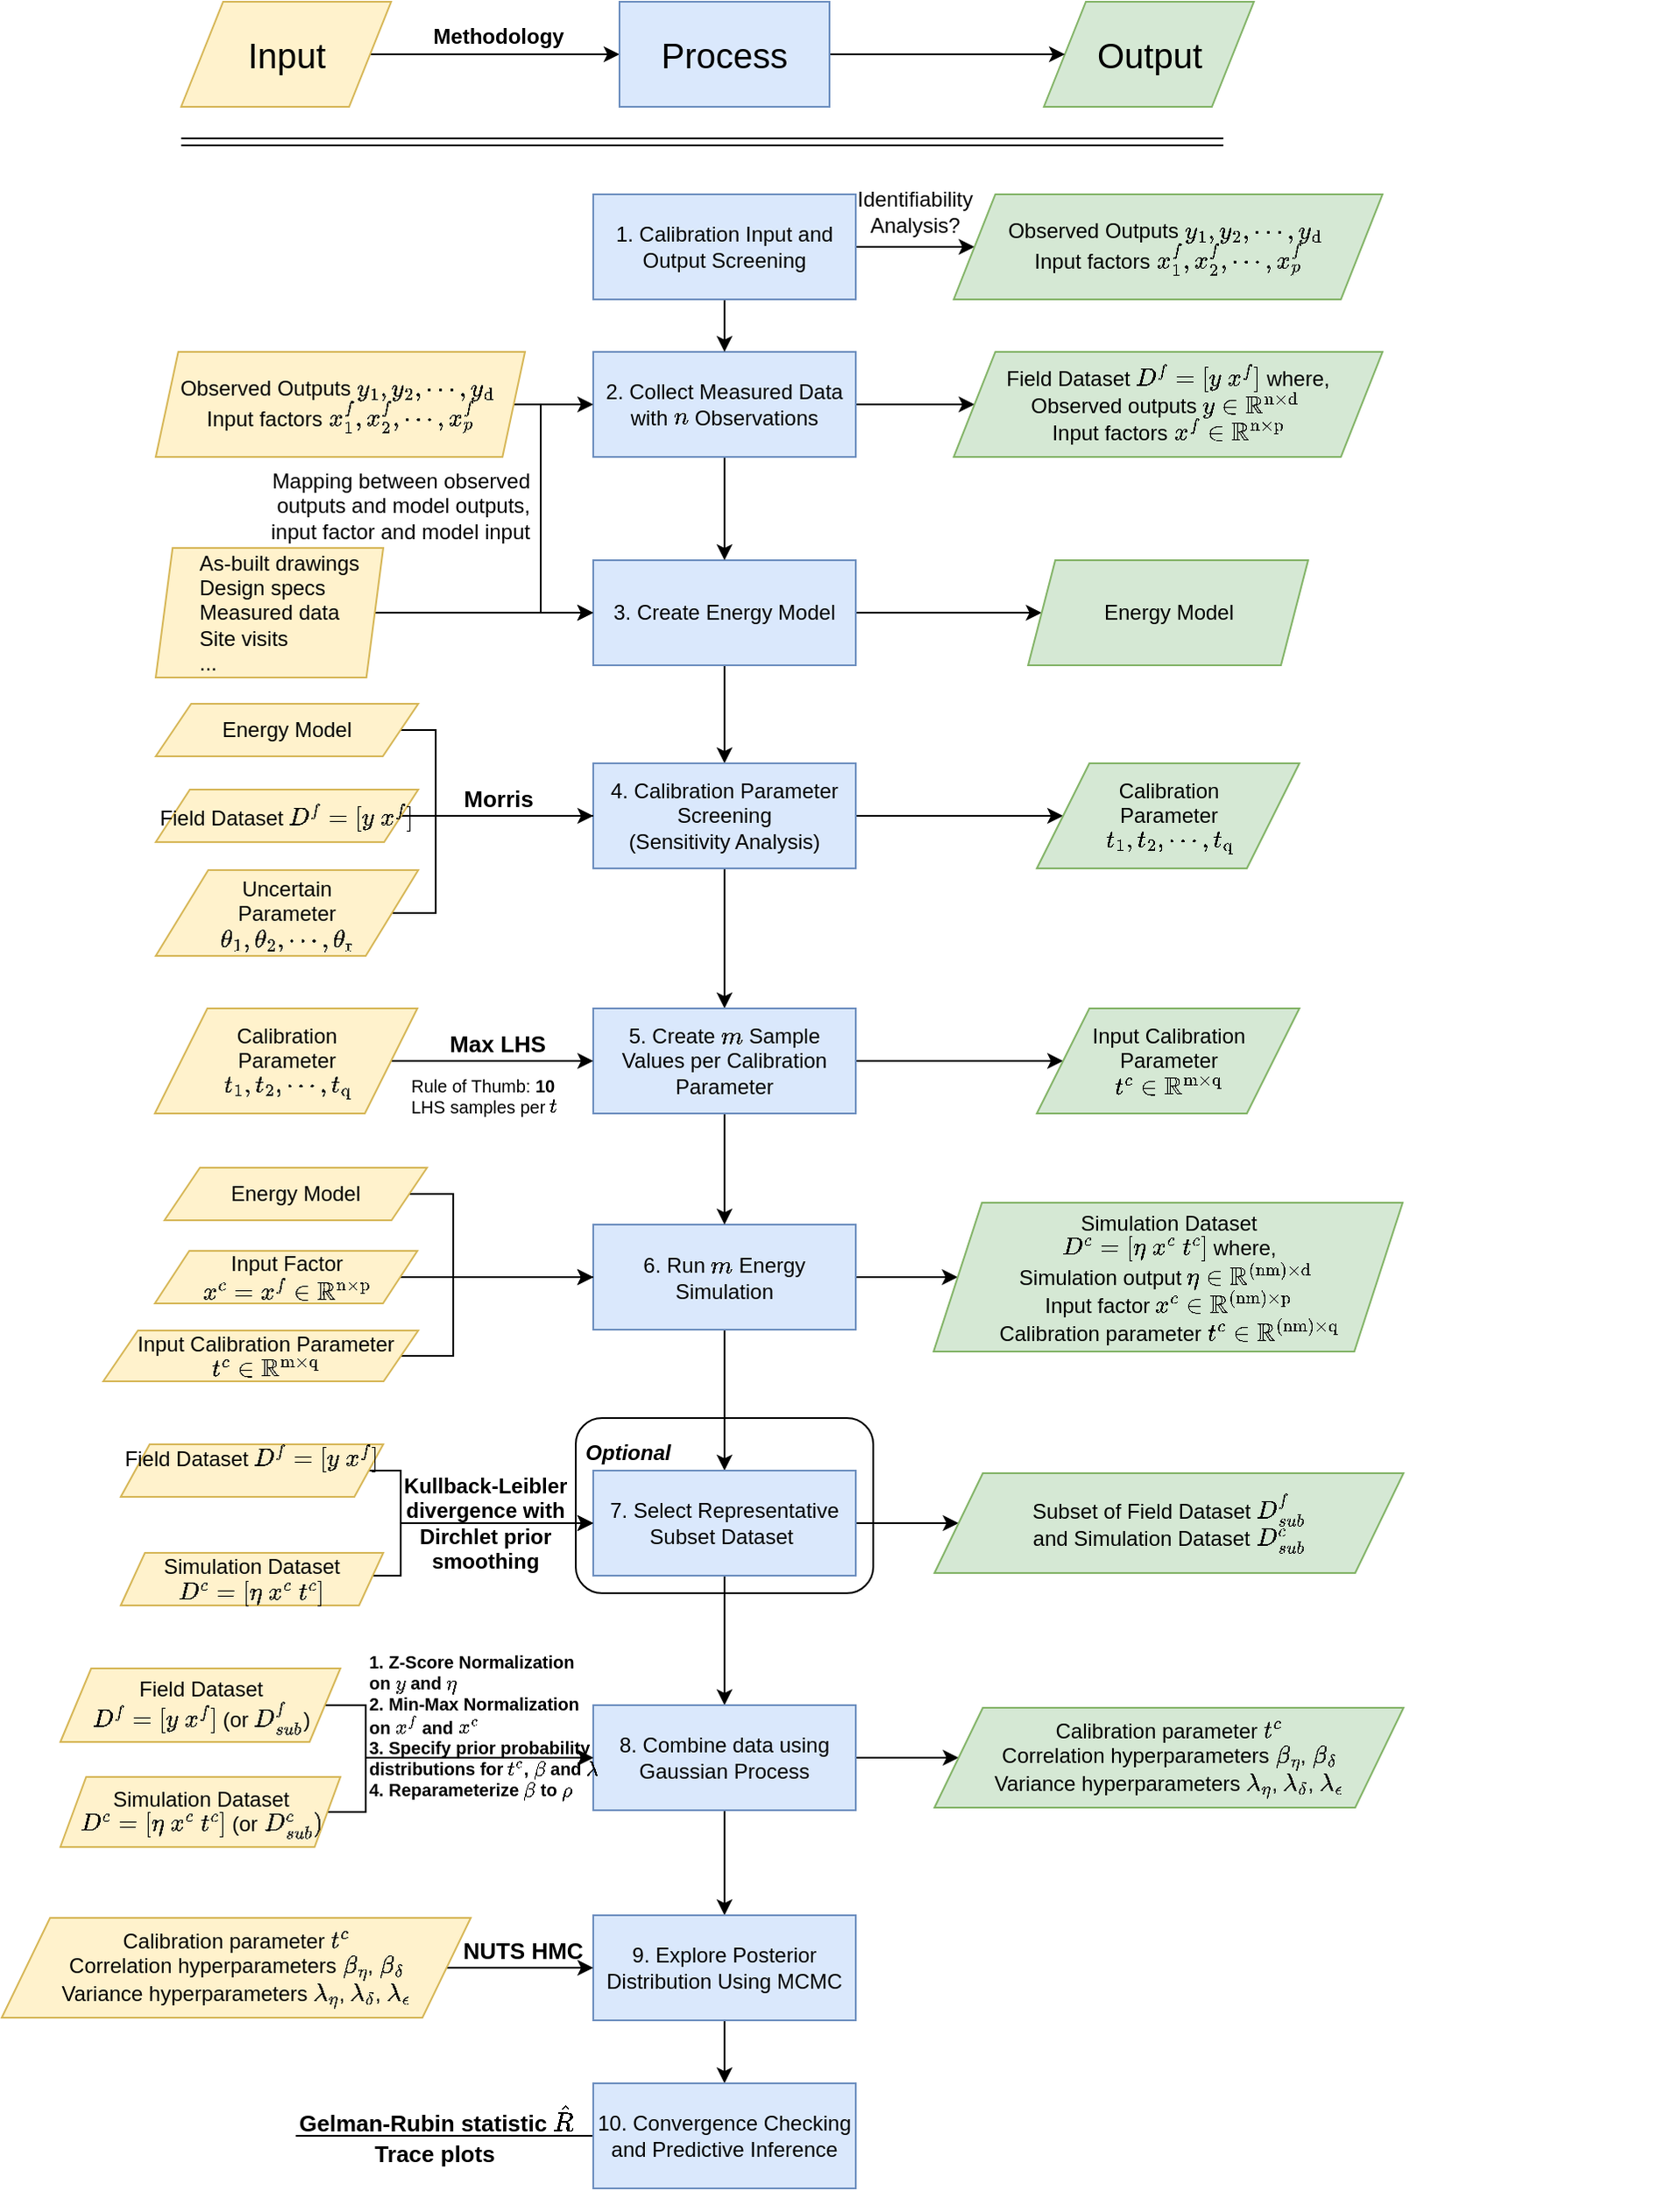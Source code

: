 <mxfile version="11.1.4" type="dropbox"><diagram name="Page-1" id="bd83a815-5ea8-2e97-e5ec-87c9f400f2fa"><mxGraphModel dx="2938.5" dy="663" grid="1" gridSize="10" guides="1" tooltips="1" connect="1" arrows="1" fold="1" page="1" pageScale="1.5" pageWidth="1169" pageHeight="826" background="#ffffff" math="1" shadow="0"><root><mxCell id="0" style=";html=1;"/><mxCell id="1" style=";html=1;" parent="0"/><mxCell id="MBbW9QlT6Oi68PNcdEK5-31" value="" style="rounded=1;whiteSpace=wrap;html=1;fillColor=none;" parent="1" vertex="1"><mxGeometry x="-880" y="839" width="170" height="100" as="geometry"/></mxCell><mxCell id="MBbW9QlT6Oi68PNcdEK5-4" value="" style="edgeStyle=orthogonalEdgeStyle;rounded=0;orthogonalLoop=1;jettySize=auto;html=1;entryX=0.5;entryY=0;entryDx=0;entryDy=0;" parent="1" source="MBbW9QlT6Oi68PNcdEK5-2" target="MBbW9QlT6Oi68PNcdEK5-6" edge="1"><mxGeometry relative="1" as="geometry"><mxPoint x="-810" y="489" as="targetPoint"/></mxGeometry></mxCell><mxCell id="MBbW9QlT6Oi68PNcdEK5-17" style="edgeStyle=orthogonalEdgeStyle;rounded=0;orthogonalLoop=1;jettySize=auto;html=1;entryX=0;entryY=0.5;entryDx=0;entryDy=0;" parent="1" source="MBbW9QlT6Oi68PNcdEK5-2" target="gcOtD-vbaU4lm6NOTC8e-5" edge="1"><mxGeometry relative="1" as="geometry"><mxPoint x="-613" y="379" as="targetPoint"/></mxGeometry></mxCell><mxCell id="MBbW9QlT6Oi68PNcdEK5-2" value="3. Create Energy Model" style="rounded=0;whiteSpace=wrap;html=1;fillColor=#dae8fc;strokeColor=#6c8ebf;" parent="1" vertex="1"><mxGeometry x="-870" y="349" width="150" height="60" as="geometry"/></mxCell><mxCell id="MBbW9QlT6Oi68PNcdEK5-19" style="edgeStyle=orthogonalEdgeStyle;rounded=0;orthogonalLoop=1;jettySize=auto;html=1;entryX=0;entryY=0.5;entryDx=0;entryDy=0;" parent="1" source="MBbW9QlT6Oi68PNcdEK5-6" target="MBbW9QlT6Oi68PNcdEK5-18" edge="1"><mxGeometry relative="1" as="geometry"/></mxCell><mxCell id="MBbW9QlT6Oi68PNcdEK5-21" style="edgeStyle=orthogonalEdgeStyle;rounded=0;orthogonalLoop=1;jettySize=auto;html=1;entryX=0.5;entryY=0;entryDx=0;entryDy=0;" parent="1" source="MBbW9QlT6Oi68PNcdEK5-6" target="gcOtD-vbaU4lm6NOTC8e-19" edge="1"><mxGeometry relative="1" as="geometry"><mxPoint x="-795" y="585" as="targetPoint"/></mxGeometry></mxCell><mxCell id="MBbW9QlT6Oi68PNcdEK5-6" value="4. Calibration Parameter Screening&lt;br&gt;(Sensitivity Analysis)" style="rounded=0;whiteSpace=wrap;html=1;fontFamily=Helvetica;fontSize=12;align=center;strokeColor=#6c8ebf;fillColor=#dae8fc;" parent="1" vertex="1"><mxGeometry x="-870" y="465" width="150" height="60" as="geometry"/></mxCell><mxCell id="MBbW9QlT6Oi68PNcdEK5-16" style="edgeStyle=orthogonalEdgeStyle;rounded=0;orthogonalLoop=1;jettySize=auto;html=1;entryX=0;entryY=0.5;entryDx=0;entryDy=0;" parent="1" source="MBbW9QlT6Oi68PNcdEK5-13" target="MBbW9QlT6Oi68PNcdEK5-6" edge="1"><mxGeometry relative="1" as="geometry"><Array as="points"><mxPoint x="-960" y="550"/><mxPoint x="-960" y="495"/></Array></mxGeometry></mxCell><mxCell id="MBbW9QlT6Oi68PNcdEK5-13" value="Uncertain&lt;br&gt;Parameter&lt;br&gt;\(\theta_1, \theta_2, \cdots, \theta_{\text{r}}\)" style="shape=parallelogram;perimeter=parallelogramPerimeter;whiteSpace=wrap;html=1;fontFamily=Helvetica;fontSize=12;align=center;strokeColor=#d6b656;fillColor=#fff2cc;" parent="1" vertex="1"><mxGeometry x="-1120" y="526" width="150" height="49" as="geometry"/></mxCell><mxCell id="MBbW9QlT6Oi68PNcdEK5-18" value="Calibration&lt;br&gt;Parameter&lt;br&gt;\(t_1, t_2, \cdots, t_{\text{q}}\)" style="shape=parallelogram;perimeter=parallelogramPerimeter;whiteSpace=wrap;html=1;fontFamily=Helvetica;fontSize=12;align=center;strokeColor=#82b366;fillColor=#d5e8d4;" parent="1" vertex="1"><mxGeometry x="-616.5" y="465" width="150" height="60" as="geometry"/></mxCell><mxCell id="MBbW9QlT6Oi68PNcdEK5-28" style="edgeStyle=orthogonalEdgeStyle;rounded=0;orthogonalLoop=1;jettySize=auto;html=1;entryX=0.5;entryY=0;entryDx=0;entryDy=0;" parent="1" source="MBbW9QlT6Oi68PNcdEK5-20" target="MBbW9QlT6Oi68PNcdEK5-27" edge="1"><mxGeometry relative="1" as="geometry"/></mxCell><mxCell id="MBbW9QlT6Oi68PNcdEK5-37" style="edgeStyle=orthogonalEdgeStyle;rounded=0;orthogonalLoop=1;jettySize=auto;html=1;entryX=0;entryY=0.5;entryDx=0;entryDy=0;" parent="1" source="MBbW9QlT6Oi68PNcdEK5-20" target="MBbW9QlT6Oi68PNcdEK5-36" edge="1"><mxGeometry relative="1" as="geometry"/></mxCell><mxCell id="MBbW9QlT6Oi68PNcdEK5-20" value="6. Run&amp;nbsp;\(m\) Energy Simulation" style="rounded=0;whiteSpace=wrap;html=1;fontFamily=Helvetica;fontSize=12;align=center;strokeColor=#6c8ebf;fillColor=#dae8fc;" parent="1" vertex="1"><mxGeometry x="-870" y="728.5" width="150" height="60" as="geometry"/></mxCell><mxCell id="gcOtD-vbaU4lm6NOTC8e-47" value="" style="edgeStyle=orthogonalEdgeStyle;rounded=0;orthogonalLoop=1;jettySize=auto;html=1;endArrow=classic;endFill=1;entryX=0;entryY=0.5;entryDx=0;entryDy=0;" edge="1" parent="1" source="MBbW9QlT6Oi68PNcdEK5-24" target="MBbW9QlT6Oi68PNcdEK5-26"><mxGeometry relative="1" as="geometry"><mxPoint x="-893.5" y="80" as="targetPoint"/></mxGeometry></mxCell><mxCell id="MBbW9QlT6Oi68PNcdEK5-24" value="&lt;font style=&quot;font-size: 20px&quot;&gt;Input&lt;/font&gt;" style="shape=parallelogram;perimeter=parallelogramPerimeter;whiteSpace=wrap;html=1;fontFamily=Helvetica;fontSize=12;align=center;strokeColor=#d6b656;fillColor=#fff2cc;" parent="1" vertex="1"><mxGeometry x="-1105.5" y="30" width="120" height="60" as="geometry"/></mxCell><mxCell id="MBbW9QlT6Oi68PNcdEK5-25" value="&lt;font style=&quot;font-size: 20px&quot;&gt;Output&lt;/font&gt;" style="shape=parallelogram;perimeter=parallelogramPerimeter;whiteSpace=wrap;html=1;fontFamily=Helvetica;fontSize=12;align=center;strokeColor=#82b366;fillColor=#d5e8d4;" parent="1" vertex="1"><mxGeometry x="-612.5" y="30" width="120" height="60" as="geometry"/></mxCell><mxCell id="gcOtD-vbaU4lm6NOTC8e-34" style="edgeStyle=orthogonalEdgeStyle;rounded=0;orthogonalLoop=1;jettySize=auto;html=1;" edge="1" parent="1" source="MBbW9QlT6Oi68PNcdEK5-26" target="MBbW9QlT6Oi68PNcdEK5-25"><mxGeometry relative="1" as="geometry"/></mxCell><mxCell id="MBbW9QlT6Oi68PNcdEK5-26" value="&lt;font style=&quot;font-size: 20px&quot;&gt;Process&lt;/font&gt;" style="rounded=0;whiteSpace=wrap;html=1;fontFamily=Helvetica;fontSize=12;fontColor=#000000;align=center;strokeColor=#6c8ebf;fillColor=#dae8fc;" parent="1" vertex="1"><mxGeometry x="-855" y="30" width="120" height="60" as="geometry"/></mxCell><mxCell id="MBbW9QlT6Oi68PNcdEK5-40" style="edgeStyle=orthogonalEdgeStyle;rounded=0;orthogonalLoop=1;jettySize=auto;html=1;entryX=0.5;entryY=0;entryDx=0;entryDy=0;" parent="1" source="MBbW9QlT6Oi68PNcdEK5-27" target="MBbW9QlT6Oi68PNcdEK5-39" edge="1"><mxGeometry relative="1" as="geometry"/></mxCell><mxCell id="gcOtD-vbaU4lm6NOTC8e-65" style="edgeStyle=orthogonalEdgeStyle;rounded=0;orthogonalLoop=1;jettySize=auto;html=1;entryX=0;entryY=0.5;entryDx=0;entryDy=0;endArrow=classic;endFill=1;fontSize=10;" edge="1" parent="1" source="MBbW9QlT6Oi68PNcdEK5-27" target="gcOtD-vbaU4lm6NOTC8e-58"><mxGeometry relative="1" as="geometry"/></mxCell><mxCell id="MBbW9QlT6Oi68PNcdEK5-27" value="7. Select Representative Subset Dataset&amp;nbsp;" style="rounded=0;whiteSpace=wrap;html=1;fontFamily=Helvetica;fontSize=12;align=center;strokeColor=#6c8ebf;fillColor=#dae8fc;" parent="1" vertex="1"><mxGeometry x="-870" y="869" width="150" height="60" as="geometry"/></mxCell><mxCell id="MBbW9QlT6Oi68PNcdEK5-30" style="edgeStyle=orthogonalEdgeStyle;rounded=0;orthogonalLoop=1;jettySize=auto;html=1;entryX=0;entryY=0.5;entryDx=0;entryDy=0;exitX=1;exitY=0.5;exitDx=0;exitDy=0;" parent="1" source="MBbW9QlT6Oi68PNcdEK5-29" target="MBbW9QlT6Oi68PNcdEK5-20" edge="1"><mxGeometry relative="1" as="geometry"><Array as="points"><mxPoint x="-960" y="758.5"/><mxPoint x="-960" y="758.5"/></Array></mxGeometry></mxCell><mxCell id="MBbW9QlT6Oi68PNcdEK5-29" value="Input Factor&lt;br&gt;\(x^c = x^f \in \mathbb{R} ^ {\text{n} \times \text{p}}&lt;br&gt;\)&lt;br&gt;" style="shape=parallelogram;perimeter=parallelogramPerimeter;whiteSpace=wrap;html=1;fontFamily=Helvetica;fontSize=12;align=center;strokeColor=#d6b656;fillColor=#fff2cc;size=0.131;" parent="1" vertex="1"><mxGeometry x="-1120.5" y="743.5" width="150" height="30" as="geometry"/></mxCell><mxCell id="MBbW9QlT6Oi68PNcdEK5-32" value="Optional" style="text;html=1;strokeColor=none;fillColor=none;align=center;verticalAlign=middle;whiteSpace=wrap;rounded=0;fontStyle=3" parent="1" vertex="1"><mxGeometry x="-870" y="849" width="40" height="20" as="geometry"/></mxCell><mxCell id="MBbW9QlT6Oi68PNcdEK5-36" value="Simulation Dataset&lt;br&gt;\(D^c = [\eta \ x^c \ t^c]\) where,&lt;br&gt;Simulation output \(\eta \in \mathbb{R}^{(\text{nm})&lt;br&gt;&amp;nbsp;\times \text{d}}&lt;br&gt;\)&amp;nbsp;&lt;br&gt;Input factor \(x^c \in \mathbb{R} ^ {(\text{nm})&lt;br&gt;\times \text{p}&lt;br&gt;}\)&lt;br&gt;Calibration parameter \(t^c \in \mathbb{R}^{(\text{nm})&lt;br&gt;&amp;nbsp;\times \text{q}&amp;nbsp;}\)" style="shape=parallelogram;perimeter=parallelogramPerimeter;whiteSpace=wrap;html=1;fontFamily=Helvetica;fontSize=12;align=center;strokeColor=#82b366;fillColor=#d5e8d4;size=0.103;" parent="1" vertex="1"><mxGeometry x="-675.5" y="716" width="268" height="85" as="geometry"/></mxCell><mxCell id="MBbW9QlT6Oi68PNcdEK5-42" value="" style="edgeStyle=orthogonalEdgeStyle;rounded=0;orthogonalLoop=1;jettySize=auto;html=1;" parent="1" source="MBbW9QlT6Oi68PNcdEK5-39" target="MBbW9QlT6Oi68PNcdEK5-41" edge="1"><mxGeometry relative="1" as="geometry"/></mxCell><mxCell id="gcOtD-vbaU4lm6NOTC8e-78" style="edgeStyle=orthogonalEdgeStyle;rounded=0;orthogonalLoop=1;jettySize=auto;html=1;entryX=0;entryY=0.5;entryDx=0;entryDy=0;endArrow=classic;endFill=1;fontSize=10;" edge="1" parent="1" source="MBbW9QlT6Oi68PNcdEK5-39" target="gcOtD-vbaU4lm6NOTC8e-77"><mxGeometry relative="1" as="geometry"/></mxCell><mxCell id="MBbW9QlT6Oi68PNcdEK5-39" value="8. Combine data using Gaussian Process" style="rounded=0;whiteSpace=wrap;html=1;fontFamily=Helvetica;fontSize=12;align=center;strokeColor=#6c8ebf;fillColor=#dae8fc;" parent="1" vertex="1"><mxGeometry x="-870" y="1003" width="150" height="60" as="geometry"/></mxCell><mxCell id="MBbW9QlT6Oi68PNcdEK5-44" value="" style="edgeStyle=orthogonalEdgeStyle;rounded=0;orthogonalLoop=1;jettySize=auto;html=1;" parent="1" source="MBbW9QlT6Oi68PNcdEK5-41" target="MBbW9QlT6Oi68PNcdEK5-43" edge="1"><mxGeometry relative="1" as="geometry"/></mxCell><mxCell id="MBbW9QlT6Oi68PNcdEK5-41" value="9. Explore Posterior Distribution Using MCMC" style="rounded=0;whiteSpace=wrap;html=1;fontFamily=Helvetica;fontSize=12;align=center;strokeColor=#6c8ebf;fillColor=#dae8fc;" parent="1" vertex="1"><mxGeometry x="-870" y="1123" width="150" height="60" as="geometry"/></mxCell><mxCell id="gcOtD-vbaU4lm6NOTC8e-91" value="" style="edgeStyle=orthogonalEdgeStyle;rounded=0;orthogonalLoop=1;jettySize=auto;html=1;endArrow=none;endFill=0;fontSize=12;" edge="1" parent="1" source="MBbW9QlT6Oi68PNcdEK5-43"><mxGeometry relative="1" as="geometry"><mxPoint x="-1040" y="1249" as="targetPoint"/></mxGeometry></mxCell><mxCell id="MBbW9QlT6Oi68PNcdEK5-43" value="10. Convergence Checking and Predictive Inference" style="rounded=0;whiteSpace=wrap;html=1;fontFamily=Helvetica;fontSize=12;align=center;strokeColor=#6c8ebf;fillColor=#dae8fc;" parent="1" vertex="1"><mxGeometry x="-870" y="1219" width="150" height="60" as="geometry"/></mxCell><mxCell id="MBbW9QlT6Oi68PNcdEK5-47" style="edgeStyle=orthogonalEdgeStyle;rounded=0;orthogonalLoop=1;jettySize=auto;html=1;" parent="1" source="MBbW9QlT6Oi68PNcdEK5-46" target="MBbW9QlT6Oi68PNcdEK5-2" edge="1"><mxGeometry relative="1" as="geometry"/></mxCell><mxCell id="MBbW9QlT6Oi68PNcdEK5-49" style="edgeStyle=orthogonalEdgeStyle;rounded=0;orthogonalLoop=1;jettySize=auto;html=1;entryX=0;entryY=0.5;entryDx=0;entryDy=0;" parent="1" source="MBbW9QlT6Oi68PNcdEK5-46" target="MBbW9QlT6Oi68PNcdEK5-50" edge="1"><mxGeometry relative="1" as="geometry"><mxPoint x="-648" y="280" as="targetPoint"/></mxGeometry></mxCell><mxCell id="MBbW9QlT6Oi68PNcdEK5-46" value="2. Collect Measured Data with \(n\) Observations" style="rounded=0;whiteSpace=wrap;html=1;fillColor=#dae8fc;strokeColor=#6c8ebf;" parent="1" vertex="1"><mxGeometry x="-870" y="230" width="150" height="60" as="geometry"/></mxCell><mxCell id="MBbW9QlT6Oi68PNcdEK5-50" value="Field Dataset \(D^f = [y \ x^f]\) where,&lt;br&gt;Observed outputs \(y \in \mathbb{R}^{\text{n} \times \text{d}}&lt;br&gt;\)&amp;nbsp;&lt;br&gt;Input factors \(x^f \in \mathbb{R} ^ {\text{n} \times \text{p}}\)" style="shape=parallelogram;perimeter=parallelogramPerimeter;whiteSpace=wrap;html=1;fontFamily=Helvetica;fontSize=12;align=center;strokeColor=#82b366;fillColor=#d5e8d4;size=0.097;" parent="1" vertex="1"><mxGeometry x="-664" y="230" width="245" height="60" as="geometry"/></mxCell><mxCell id="MBbW9QlT6Oi68PNcdEK5-56" value="Identifiability Analysis?" style="text;html=1;strokeColor=none;fillColor=none;align=center;verticalAlign=middle;whiteSpace=wrap;rounded=0;" parent="1" vertex="1"><mxGeometry x="-706" y="140" width="40" height="20" as="geometry"/></mxCell><mxCell id="gcOtD-vbaU4lm6NOTC8e-1" style="edgeStyle=orthogonalEdgeStyle;rounded=0;orthogonalLoop=1;jettySize=auto;html=1;entryX=0;entryY=0.5;entryDx=0;entryDy=0;" edge="1" parent="1" source="MBbW9QlT6Oi68PNcdEK5-60" target="MBbW9QlT6Oi68PNcdEK5-61"><mxGeometry relative="1" as="geometry"/></mxCell><mxCell id="gcOtD-vbaU4lm6NOTC8e-3" style="edgeStyle=orthogonalEdgeStyle;rounded=0;orthogonalLoop=1;jettySize=auto;html=1;entryX=0.5;entryY=0;entryDx=0;entryDy=0;" edge="1" parent="1" source="MBbW9QlT6Oi68PNcdEK5-60" target="MBbW9QlT6Oi68PNcdEK5-46"><mxGeometry relative="1" as="geometry"/></mxCell><mxCell id="MBbW9QlT6Oi68PNcdEK5-60" value="1. Calibration Input and Output Screening" style="rounded=0;whiteSpace=wrap;html=1;fillColor=#dae8fc;strokeColor=#6c8ebf;" parent="1" vertex="1"><mxGeometry x="-870" y="140" width="150" height="60" as="geometry"/></mxCell><mxCell id="MBbW9QlT6Oi68PNcdEK5-61" value="Observed Outputs \(y_1, y_2, \cdots, y_{\text{d}}&lt;br&gt;\)&amp;nbsp;&lt;br&gt;Input factors \(x^f_1, x^f_2, \cdots, x^f_p\)" style="shape=parallelogram;perimeter=parallelogramPerimeter;whiteSpace=wrap;html=1;fontFamily=Helvetica;fontSize=12;align=center;strokeColor=#82b366;fillColor=#d5e8d4;size=0.097;" parent="1" vertex="1"><mxGeometry x="-664" y="140" width="245" height="60" as="geometry"/></mxCell><mxCell id="gcOtD-vbaU4lm6NOTC8e-5" value="Energy Model" style="shape=parallelogram;perimeter=parallelogramPerimeter;whiteSpace=wrap;html=1;fontFamily=Helvetica;fontSize=12;align=center;strokeColor=#82b366;fillColor=#d5e8d4;size=0.097;" vertex="1" parent="1"><mxGeometry x="-621.5" y="349" width="160" height="60" as="geometry"/></mxCell><mxCell id="gcOtD-vbaU4lm6NOTC8e-8" value="Mapping between observed outputs and model outputs,&lt;br&gt;input factor and model input" style="text;html=1;strokeColor=none;fillColor=none;align=right;verticalAlign=middle;whiteSpace=wrap;rounded=0;" vertex="1" parent="1"><mxGeometry x="-1074" y="288" width="170" height="60" as="geometry"/></mxCell><mxCell id="gcOtD-vbaU4lm6NOTC8e-43" value="" style="edgeStyle=orthogonalEdgeStyle;rounded=0;orthogonalLoop=1;jettySize=auto;html=1;endArrow=classic;endFill=1;entryX=0;entryY=0.5;entryDx=0;entryDy=0;" edge="1" parent="1" source="gcOtD-vbaU4lm6NOTC8e-11" target="MBbW9QlT6Oi68PNcdEK5-2"><mxGeometry relative="1" as="geometry"><mxPoint x="-967.882" y="379.138" as="targetPoint"/></mxGeometry></mxCell><mxCell id="gcOtD-vbaU4lm6NOTC8e-11" value="As-built drawings&lt;br&gt;Design specs&lt;br&gt;Measured data&lt;br&gt;Site visits&lt;br&gt;..." style="shape=parallelogram;perimeter=parallelogramPerimeter;whiteSpace=wrap;html=1;fontFamily=Helvetica;fontSize=12;align=left;strokeColor=#d6b656;fillColor=#fff2cc;size=0.074;spacingLeft=23;" vertex="1" parent="1"><mxGeometry x="-1120" y="342" width="130" height="74" as="geometry"/></mxCell><mxCell id="gcOtD-vbaU4lm6NOTC8e-15" value="Morris" style="text;html=1;strokeColor=none;fillColor=none;align=center;verticalAlign=middle;whiteSpace=wrap;rounded=0;fontStyle=1;fontSize=13;" vertex="1" parent="1"><mxGeometry x="-944" y="475" width="40" height="20" as="geometry"/></mxCell><mxCell id="gcOtD-vbaU4lm6NOTC8e-17" style="edgeStyle=orthogonalEdgeStyle;rounded=0;orthogonalLoop=1;jettySize=auto;html=1;entryX=0;entryY=0.5;entryDx=0;entryDy=0;exitX=1;exitY=0.5;exitDx=0;exitDy=0;" edge="1" parent="1" source="gcOtD-vbaU4lm6NOTC8e-16" target="MBbW9QlT6Oi68PNcdEK5-20"><mxGeometry relative="1" as="geometry"><Array as="points"><mxPoint x="-950" y="803.5"/><mxPoint x="-950" y="758.5"/></Array></mxGeometry></mxCell><mxCell id="gcOtD-vbaU4lm6NOTC8e-16" value="Input Calibration Parameter&lt;br&gt;\(t^c \in \mathbb{R} ^ {\text{m} \times \text{q}}&lt;br&gt;\)" style="shape=parallelogram;perimeter=parallelogramPerimeter;whiteSpace=wrap;html=1;fontFamily=Helvetica;fontSize=12;align=center;strokeColor=#d6b656;fillColor=#fff2cc;size=0.11;spacingLeft=6;" vertex="1" parent="1"><mxGeometry x="-1150" y="789" width="180" height="29" as="geometry"/></mxCell><mxCell id="gcOtD-vbaU4lm6NOTC8e-26" style="edgeStyle=orthogonalEdgeStyle;rounded=0;orthogonalLoop=1;jettySize=auto;html=1;entryX=0;entryY=0.5;entryDx=0;entryDy=0;" edge="1" parent="1" source="gcOtD-vbaU4lm6NOTC8e-19" target="gcOtD-vbaU4lm6NOTC8e-24"><mxGeometry relative="1" as="geometry"/></mxCell><mxCell id="gcOtD-vbaU4lm6NOTC8e-48" value="" style="edgeStyle=orthogonalEdgeStyle;rounded=0;orthogonalLoop=1;jettySize=auto;html=1;endArrow=classic;endFill=1;exitX=0.5;exitY=1;exitDx=0;exitDy=0;" edge="1" parent="1" source="gcOtD-vbaU4lm6NOTC8e-19" target="MBbW9QlT6Oi68PNcdEK5-20"><mxGeometry relative="1" as="geometry"><mxPoint x="-795" y="684.5" as="sourcePoint"/></mxGeometry></mxCell><mxCell id="gcOtD-vbaU4lm6NOTC8e-19" value="5. Create \(m\) Sample Values per Calibration Parameter" style="rounded=0;whiteSpace=wrap;html=1;fontFamily=Helvetica;fontSize=12;align=center;strokeColor=#6c8ebf;fillColor=#dae8fc;" vertex="1" parent="1"><mxGeometry x="-870" y="605" width="150" height="60" as="geometry"/></mxCell><mxCell id="gcOtD-vbaU4lm6NOTC8e-23" style="edgeStyle=orthogonalEdgeStyle;rounded=0;orthogonalLoop=1;jettySize=auto;html=1;entryX=0;entryY=0.5;entryDx=0;entryDy=0;" edge="1" parent="1" source="gcOtD-vbaU4lm6NOTC8e-22" target="gcOtD-vbaU4lm6NOTC8e-19"><mxGeometry relative="1" as="geometry"/></mxCell><mxCell id="gcOtD-vbaU4lm6NOTC8e-22" value="Calibration&lt;br&gt;Parameter&lt;br&gt;\(t_1, t_2, \cdots, t_{\text{q}}\)" style="shape=parallelogram;perimeter=parallelogramPerimeter;whiteSpace=wrap;html=1;fontFamily=Helvetica;fontSize=12;align=center;strokeColor=#d6b656;fillColor=#fff2cc;" vertex="1" parent="1"><mxGeometry x="-1120.5" y="605" width="150" height="60" as="geometry"/></mxCell><mxCell id="gcOtD-vbaU4lm6NOTC8e-24" value="Input Calibration &lt;br&gt;Parameter&lt;br&gt;\(t^c \in \mathbb{R} ^ {\text{m} \times \text{q}}&lt;br&gt;\)" style="shape=parallelogram;perimeter=parallelogramPerimeter;whiteSpace=wrap;html=1;fontFamily=Helvetica;fontSize=12;align=center;strokeColor=#82b366;fillColor=#d5e8d4;" vertex="1" parent="1"><mxGeometry x="-616.5" y="605" width="150" height="60" as="geometry"/></mxCell><mxCell id="gcOtD-vbaU4lm6NOTC8e-25" value="Max LHS" style="text;html=1;strokeColor=none;fillColor=none;align=center;verticalAlign=middle;whiteSpace=wrap;rounded=0;fontSize=13;fontStyle=1" vertex="1" parent="1"><mxGeometry x="-957" y="615" width="65" height="20" as="geometry"/></mxCell><mxCell id="gcOtD-vbaU4lm6NOTC8e-33" value="Methodology" style="text;html=1;strokeColor=none;fillColor=none;align=center;verticalAlign=middle;whiteSpace=wrap;rounded=0;fontStyle=1" vertex="1" parent="1"><mxGeometry x="-944.5" y="40" width="40" height="20" as="geometry"/></mxCell><mxCell id="gcOtD-vbaU4lm6NOTC8e-45" value="" style="shape=link;html=1;endArrow=classic;endFill=1;" edge="1" parent="1"><mxGeometry width="50" height="50" relative="1" as="geometry"><mxPoint x="-1105.5" y="110" as="sourcePoint"/><mxPoint x="-510" y="110" as="targetPoint"/></mxGeometry></mxCell><mxCell id="gcOtD-vbaU4lm6NOTC8e-50" value="" style="edgeStyle=orthogonalEdgeStyle;rounded=0;orthogonalLoop=1;jettySize=auto;html=1;endArrow=classic;endFill=1;fontSize=13;" edge="1" parent="1" source="gcOtD-vbaU4lm6NOTC8e-49" target="MBbW9QlT6Oi68PNcdEK5-46"><mxGeometry relative="1" as="geometry"/></mxCell><mxCell id="gcOtD-vbaU4lm6NOTC8e-51" style="edgeStyle=orthogonalEdgeStyle;rounded=0;orthogonalLoop=1;jettySize=auto;html=1;entryX=0;entryY=0.5;entryDx=0;entryDy=0;endArrow=classic;endFill=1;fontSize=13;exitX=1;exitY=0.5;exitDx=0;exitDy=0;" edge="1" parent="1" source="gcOtD-vbaU4lm6NOTC8e-49" target="MBbW9QlT6Oi68PNcdEK5-2"><mxGeometry relative="1" as="geometry"><Array as="points"><mxPoint x="-900" y="260"/><mxPoint x="-900" y="379"/></Array></mxGeometry></mxCell><mxCell id="gcOtD-vbaU4lm6NOTC8e-49" value="Observed Outputs \(y_1, y_2, \cdots, y_{\text{d}}&lt;br&gt;\)&amp;nbsp;&lt;br&gt;Input factors \(x^f_1, x^f_2, \cdots, x^f_p\)" style="shape=parallelogram;perimeter=parallelogramPerimeter;whiteSpace=wrap;html=1;fontFamily=Helvetica;fontSize=12;align=center;strokeColor=#d6b656;fillColor=#fff2cc;size=0.061;" vertex="1" parent="1"><mxGeometry x="-1120" y="230" width="211" height="60" as="geometry"/></mxCell><mxCell id="gcOtD-vbaU4lm6NOTC8e-57" style="edgeStyle=orthogonalEdgeStyle;rounded=0;orthogonalLoop=1;jettySize=auto;html=1;endArrow=classic;endFill=1;fontSize=13;" edge="1" parent="1" source="gcOtD-vbaU4lm6NOTC8e-54" target="MBbW9QlT6Oi68PNcdEK5-27"><mxGeometry relative="1" as="geometry"><Array as="points"><mxPoint x="-980" y="929"/><mxPoint x="-980" y="899"/></Array></mxGeometry></mxCell><mxCell id="gcOtD-vbaU4lm6NOTC8e-54" value="Simulation Dataset&lt;br&gt;\(D^c = [\eta \ x^c \ t^c]\)" style="shape=parallelogram;perimeter=parallelogramPerimeter;whiteSpace=wrap;html=1;fontFamily=Helvetica;fontSize=12;align=center;strokeColor=#d6b656;fillColor=#fff2cc;size=0.092;" vertex="1" parent="1"><mxGeometry x="-1140" y="916" width="150" height="30" as="geometry"/></mxCell><mxCell id="gcOtD-vbaU4lm6NOTC8e-58" value="Subset of Field Dataset \(D^f_{sub}\)&lt;br&gt;and Simulation Dataset \(D^c_{sub}\)" style="shape=parallelogram;perimeter=parallelogramPerimeter;whiteSpace=wrap;html=1;fontFamily=Helvetica;fontSize=12;align=center;strokeColor=#82b366;fillColor=#d5e8d4;size=0.103;" vertex="1" parent="1"><mxGeometry x="-675" y="870.5" width="268" height="57" as="geometry"/></mxCell><mxCell id="gcOtD-vbaU4lm6NOTC8e-62" style="edgeStyle=orthogonalEdgeStyle;rounded=0;orthogonalLoop=1;jettySize=auto;html=1;endArrow=classic;endFill=1;fontSize=13;" edge="1" parent="1" source="gcOtD-vbaU4lm6NOTC8e-59" target="MBbW9QlT6Oi68PNcdEK5-27"><mxGeometry relative="1" as="geometry"><Array as="points"><mxPoint x="-980" y="869"/><mxPoint x="-980" y="899"/></Array></mxGeometry></mxCell><mxCell id="gcOtD-vbaU4lm6NOTC8e-59" value="Field Dataset \(D^f = [y \ x^f]\)&amp;nbsp;" style="shape=parallelogram;perimeter=parallelogramPerimeter;whiteSpace=wrap;html=1;fontFamily=Helvetica;fontSize=12;align=center;strokeColor=#d6b656;fillColor=#fff2cc;size=0.11;" vertex="1" parent="1"><mxGeometry x="-1140" y="854" width="150" height="30" as="geometry"/></mxCell><mxCell id="gcOtD-vbaU4lm6NOTC8e-63" value="&lt;div style=&quot;font-size: 12px;&quot;&gt;Kullback-Leibler&lt;/div&gt;divergence with Dirchlet prior smoothing" style="text;html=1;strokeColor=none;fillColor=none;align=center;verticalAlign=middle;whiteSpace=wrap;rounded=0;fontSize=12;fontStyle=1" vertex="1" parent="1"><mxGeometry x="-990" y="868" width="117" height="61" as="geometry"/></mxCell><mxCell id="gcOtD-vbaU4lm6NOTC8e-68" style="edgeStyle=orthogonalEdgeStyle;rounded=0;orthogonalLoop=1;jettySize=auto;html=1;entryX=0;entryY=0.5;entryDx=0;entryDy=0;endArrow=classic;endFill=1;fontSize=10;" edge="1" parent="1" source="gcOtD-vbaU4lm6NOTC8e-66" target="MBbW9QlT6Oi68PNcdEK5-39"><mxGeometry relative="1" as="geometry"><Array as="points"><mxPoint x="-1000" y="1003"/><mxPoint x="-1000" y="1033"/></Array></mxGeometry></mxCell><mxCell id="gcOtD-vbaU4lm6NOTC8e-66" value="Field Dataset&lt;br&gt;\(D^f = [y \ x^f]\) (or \(D^f_{sub}&lt;br&gt;\))" style="shape=parallelogram;perimeter=parallelogramPerimeter;whiteSpace=wrap;html=1;fontFamily=Helvetica;fontSize=12;align=center;strokeColor=#d6b656;fillColor=#fff2cc;size=0.11;" vertex="1" parent="1"><mxGeometry x="-1174.5" y="982" width="160" height="42" as="geometry"/></mxCell><mxCell id="gcOtD-vbaU4lm6NOTC8e-69" style="edgeStyle=orthogonalEdgeStyle;rounded=0;orthogonalLoop=1;jettySize=auto;html=1;entryX=0;entryY=0.5;entryDx=0;entryDy=0;endArrow=classic;endFill=1;fontSize=10;" edge="1" parent="1" source="gcOtD-vbaU4lm6NOTC8e-67" target="MBbW9QlT6Oi68PNcdEK5-39"><mxGeometry relative="1" as="geometry"><Array as="points"><mxPoint x="-1000" y="1064"/><mxPoint x="-1000" y="1033"/></Array></mxGeometry></mxCell><mxCell id="gcOtD-vbaU4lm6NOTC8e-67" value="Simulation Dataset&lt;br&gt;\(D^c = [\eta \ x^c \ t^c]\) (or \(D^c_{sub})\)" style="shape=parallelogram;perimeter=parallelogramPerimeter;whiteSpace=wrap;html=1;fontFamily=Helvetica;fontSize=12;align=center;strokeColor=#d6b656;fillColor=#fff2cc;size=0.092;" vertex="1" parent="1"><mxGeometry x="-1174.5" y="1044" width="160" height="40" as="geometry"/></mxCell><mxCell id="gcOtD-vbaU4lm6NOTC8e-70" value="1. Z-Score Normalization&lt;br&gt;on \(y\) and \(\eta\)&lt;br&gt;2. Min-Max Normalization&lt;br&gt;on \(x^f\) and \(x^c\)&lt;br&gt;3. Specify prior probability distributions for \(t^c\), \(\beta\) and \(\lambda\)&lt;br&gt;4. Reparameterize \(\beta\) to \(\rho\)&lt;br&gt;&lt;div style=&quot;font-size: 10px&quot;&gt;&lt;/div&gt;" style="text;html=1;strokeColor=none;fillColor=none;align=left;verticalAlign=middle;whiteSpace=wrap;rounded=0;fontSize=10;fontStyle=1" vertex="1" parent="1"><mxGeometry x="-1000" y="967" width="142" height="95" as="geometry"/></mxCell><mxCell id="gcOtD-vbaU4lm6NOTC8e-77" value="Calibration parameter \(t^c\)&lt;br&gt;Correlation hyperparameters \(\beta_{\eta}\), \(\beta_{\delta}\)&lt;br&gt;Variance hyperparameters \(\lambda_ {\eta}\), \(\lambda_{\delta}\), \(\lambda_{\epsilon}\)" style="shape=parallelogram;perimeter=parallelogramPerimeter;whiteSpace=wrap;html=1;fontFamily=Helvetica;fontSize=12;align=center;strokeColor=#82b366;fillColor=#d5e8d4;size=0.103;" vertex="1" parent="1"><mxGeometry x="-675" y="1004.5" width="268" height="57" as="geometry"/></mxCell><mxCell id="gcOtD-vbaU4lm6NOTC8e-79" value="Rule of Thumb: &lt;b&gt;10&lt;/b&gt; LHS samples per \(t\)" style="text;html=1;strokeColor=none;fillColor=none;align=left;verticalAlign=middle;whiteSpace=wrap;rounded=0;fontSize=10;" vertex="1" parent="1"><mxGeometry x="-976.5" y="645" width="90" height="20" as="geometry"/></mxCell><mxCell id="gcOtD-vbaU4lm6NOTC8e-82" style="edgeStyle=orthogonalEdgeStyle;rounded=0;orthogonalLoop=1;jettySize=auto;html=1;entryX=0;entryY=0.5;entryDx=0;entryDy=0;endArrow=classic;endFill=1;fontSize=12;" edge="1" parent="1" source="gcOtD-vbaU4lm6NOTC8e-81" target="MBbW9QlT6Oi68PNcdEK5-41"><mxGeometry relative="1" as="geometry"/></mxCell><mxCell id="gcOtD-vbaU4lm6NOTC8e-81" value="Calibration parameter \(t^c\)&lt;br&gt;Correlation hyperparameters \(\beta_{\eta}\), \(\beta_{\delta}\)&lt;br&gt;Variance hyperparameters \(\lambda_ {\eta}\), \(\lambda_{\delta}\), \(\lambda_{\epsilon}\)" style="shape=parallelogram;perimeter=parallelogramPerimeter;whiteSpace=wrap;html=1;fontFamily=Helvetica;fontSize=12;align=center;strokeColor=#d6b656;fillColor=#fff2cc;size=0.103;" vertex="1" parent="1"><mxGeometry x="-1208" y="1124.5" width="268" height="57" as="geometry"/></mxCell><mxCell id="gcOtD-vbaU4lm6NOTC8e-83" value="NUTS HMC" style="text;html=1;strokeColor=none;fillColor=none;align=center;verticalAlign=middle;whiteSpace=wrap;rounded=0;fontSize=13;fontStyle=1" vertex="1" parent="1"><mxGeometry x="-951" y="1133" width="82" height="20" as="geometry"/></mxCell><mxCell id="gcOtD-vbaU4lm6NOTC8e-84" value="&lt;div style=&quot;text-align: center&quot;&gt;&lt;br&gt;&lt;/div&gt;" style="text;html=1;strokeColor=none;fillColor=none;align=left;verticalAlign=middle;whiteSpace=wrap;rounded=0;fontSize=10;" vertex="1" parent="1"><mxGeometry x="-400" y="967" width="150" height="46" as="geometry"/></mxCell><mxCell id="gcOtD-vbaU4lm6NOTC8e-86" value="Gelman-Rubin statistic \(\hat R\)" style="text;html=1;strokeColor=none;fillColor=none;align=center;verticalAlign=middle;whiteSpace=wrap;rounded=0;fontSize=13;fontStyle=1" vertex="1" parent="1"><mxGeometry x="-1040" y="1229" width="161" height="20" as="geometry"/></mxCell><mxCell id="gcOtD-vbaU4lm6NOTC8e-92" value="Trace plots" style="text;html=1;strokeColor=none;fillColor=none;align=center;verticalAlign=middle;whiteSpace=wrap;rounded=0;fontSize=13;fontStyle=1" vertex="1" parent="1"><mxGeometry x="-1041" y="1249" width="161" height="20" as="geometry"/></mxCell><mxCell id="gcOtD-vbaU4lm6NOTC8e-103" style="edgeStyle=orthogonalEdgeStyle;rounded=0;orthogonalLoop=1;jettySize=auto;html=1;entryX=0;entryY=0.5;entryDx=0;entryDy=0;endArrow=none;endFill=0;fontSize=12;" edge="1" parent="1" source="gcOtD-vbaU4lm6NOTC8e-95" target="MBbW9QlT6Oi68PNcdEK5-6"><mxGeometry relative="1" as="geometry"><Array as="points"><mxPoint x="-960" y="446"/><mxPoint x="-960" y="495"/></Array></mxGeometry></mxCell><mxCell id="gcOtD-vbaU4lm6NOTC8e-95" value="Energy Model" style="shape=parallelogram;perimeter=parallelogramPerimeter;whiteSpace=wrap;html=1;fontFamily=Helvetica;fontSize=12;align=center;strokeColor=#d6b656;fillColor=#fff2cc;size=0.135;" vertex="1" parent="1"><mxGeometry x="-1120" y="431" width="150" height="30" as="geometry"/></mxCell><mxCell id="gcOtD-vbaU4lm6NOTC8e-104" style="edgeStyle=orthogonalEdgeStyle;rounded=0;orthogonalLoop=1;jettySize=auto;html=1;entryX=0;entryY=0.5;entryDx=0;entryDy=0;endArrow=none;endFill=0;fontSize=12;" edge="1" parent="1" source="gcOtD-vbaU4lm6NOTC8e-96" target="MBbW9QlT6Oi68PNcdEK5-6"><mxGeometry relative="1" as="geometry"><Array as="points"><mxPoint x="-920" y="495"/><mxPoint x="-920" y="495"/></Array></mxGeometry></mxCell><mxCell id="gcOtD-vbaU4lm6NOTC8e-96" value="Field Dataset \(D^f = [y \ x^f]\)" style="shape=parallelogram;perimeter=parallelogramPerimeter;whiteSpace=wrap;html=1;fontFamily=Helvetica;fontSize=12;align=center;strokeColor=#d6b656;fillColor=#fff2cc;size=0.13;" vertex="1" parent="1"><mxGeometry x="-1120" y="480" width="150" height="30" as="geometry"/></mxCell><mxCell id="gcOtD-vbaU4lm6NOTC8e-107" style="edgeStyle=orthogonalEdgeStyle;rounded=0;orthogonalLoop=1;jettySize=auto;html=1;entryX=0;entryY=0.5;entryDx=0;entryDy=0;endArrow=none;endFill=0;fontSize=12;" edge="1" parent="1" source="gcOtD-vbaU4lm6NOTC8e-105" target="MBbW9QlT6Oi68PNcdEK5-20"><mxGeometry relative="1" as="geometry"><Array as="points"><mxPoint x="-950" y="711.5"/><mxPoint x="-950" y="758.5"/></Array></mxGeometry></mxCell><mxCell id="gcOtD-vbaU4lm6NOTC8e-105" value="Energy Model" style="shape=parallelogram;perimeter=parallelogramPerimeter;whiteSpace=wrap;html=1;fontFamily=Helvetica;fontSize=12;align=center;strokeColor=#d6b656;fillColor=#fff2cc;size=0.135;" vertex="1" parent="1"><mxGeometry x="-1115" y="696" width="150" height="30" as="geometry"/></mxCell></root></mxGraphModel></diagram></mxfile>